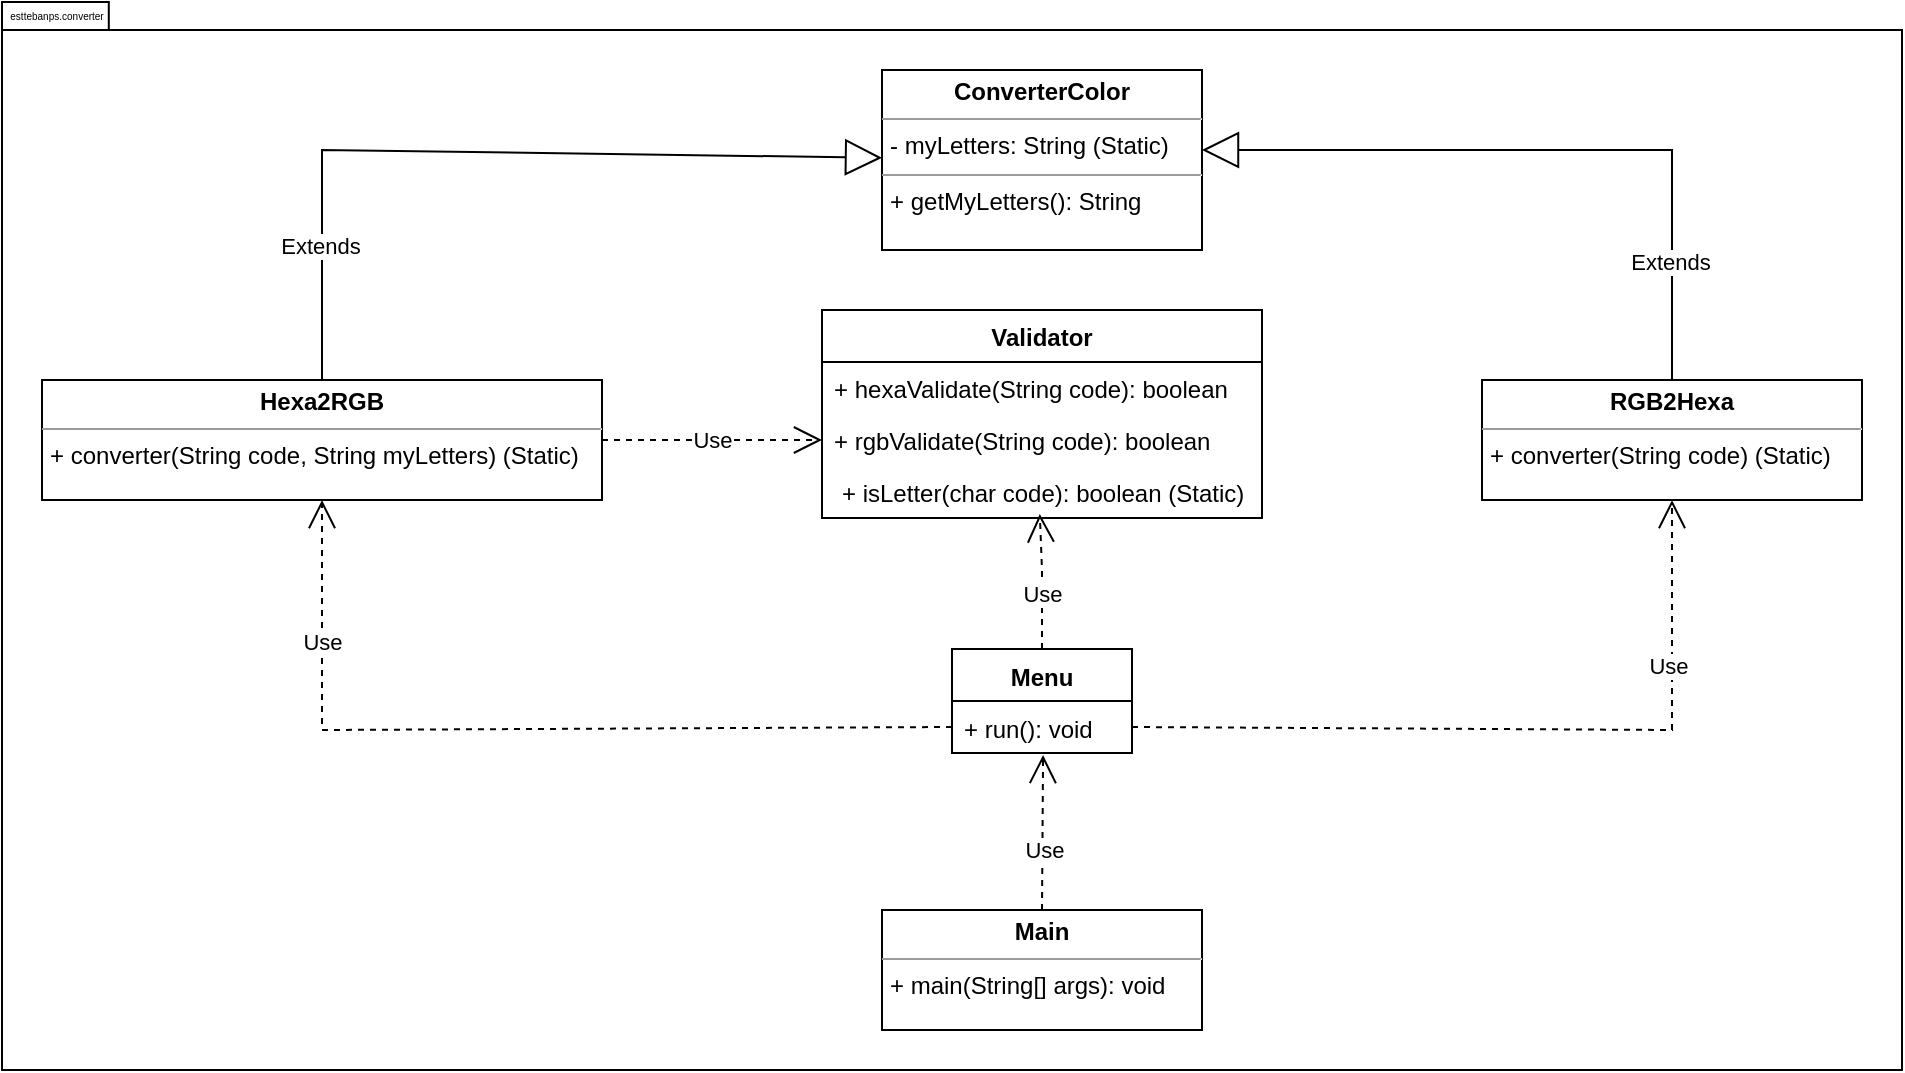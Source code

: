 <mxfile version="23.1.5" type="device">
  <diagram name="Page-1" id="c4acf3e9-155e-7222-9cf6-157b1a14988f">
    <mxGraphModel dx="1114" dy="664" grid="1" gridSize="10" guides="1" tooltips="1" connect="1" arrows="1" fold="1" page="1" pageScale="1" pageWidth="2339" pageHeight="3300" background="none" math="0" shadow="0">
      <root>
        <mxCell id="0" />
        <mxCell id="1" parent="0" />
        <mxCell id="MpVwaAUKZf7uQ-bDsImO-1" value="" style="shape=folder;fontStyle=1;spacingTop=10;tabWidth=40;tabHeight=14;tabPosition=left;html=1;whiteSpace=wrap;" parent="1" vertex="1">
          <mxGeometry x="800" y="46" width="950" height="534" as="geometry" />
        </mxCell>
        <mxCell id="1MnSLkCpfDYx5LCEo9XZ-2" value="&lt;p style=&quot;margin:0px;margin-top:4px;text-align:center;&quot;&gt;&lt;b&gt;ConverterColor&lt;/b&gt;&lt;/p&gt;&lt;hr size=&quot;1&quot;&gt;&lt;p style=&quot;margin:0px;margin-left:4px;&quot;&gt;- myLetters&lt;span style=&quot;background-color: initial;&quot;&gt;: String (Static)&lt;/span&gt;&lt;/p&gt;&lt;hr size=&quot;1&quot;&gt;&lt;p style=&quot;margin:0px;margin-left:4px;&quot;&gt;+&amp;nbsp;getMyLetters&lt;span style=&quot;background-color: initial;&quot;&gt;(): String&lt;/span&gt;&lt;/p&gt;" style="verticalAlign=top;align=left;overflow=fill;html=1;whiteSpace=wrap;" parent="1" vertex="1">
          <mxGeometry x="1240" y="80" width="160" height="90" as="geometry" />
        </mxCell>
        <mxCell id="1MnSLkCpfDYx5LCEo9XZ-3" value="&lt;p style=&quot;margin:0px;margin-top:4px;text-align:center;&quot;&gt;&lt;b&gt;Hexa2RGB&lt;/b&gt;&lt;/p&gt;&lt;hr size=&quot;1&quot;&gt;&lt;p style=&quot;margin:0px;margin-left:4px;&quot;&gt;&lt;/p&gt;&lt;p style=&quot;margin:0px;margin-left:4px;&quot;&gt;&lt;span style=&quot;background-color: initial;&quot;&gt;+ converter(String code, String myLetters) (Static)&lt;/span&gt;&lt;br&gt;&lt;/p&gt;" style="verticalAlign=top;align=left;overflow=fill;html=1;whiteSpace=wrap;" parent="1" vertex="1">
          <mxGeometry x="820" y="235" width="280" height="60" as="geometry" />
        </mxCell>
        <mxCell id="1MnSLkCpfDYx5LCEo9XZ-5" value="Extends" style="endArrow=block;endSize=16;endFill=0;html=1;rounded=0;exitX=0.5;exitY=0;exitDx=0;exitDy=0;" parent="1" target="1MnSLkCpfDYx5LCEo9XZ-2" edge="1" source="1MnSLkCpfDYx5LCEo9XZ-3">
          <mxGeometry x="-0.66" y="1" width="160" relative="1" as="geometry">
            <mxPoint x="1080" y="200" as="sourcePoint" />
            <mxPoint x="1040" y="270" as="targetPoint" />
            <Array as="points">
              <mxPoint x="960" y="120" />
            </Array>
            <mxPoint as="offset" />
          </mxGeometry>
        </mxCell>
        <mxCell id="1MnSLkCpfDYx5LCEo9XZ-10" value="&lt;p style=&quot;margin:0px;margin-top:4px;text-align:center;&quot;&gt;&lt;b&gt;RGB2Hexa&lt;/b&gt;&lt;/p&gt;&lt;hr size=&quot;1&quot;&gt;&lt;p style=&quot;margin:0px;margin-left:4px;&quot;&gt;&lt;/p&gt;&lt;p style=&quot;margin:0px;margin-left:4px;&quot;&gt;&lt;span style=&quot;background-color: initial;&quot;&gt;+ converter(String code) (Static)&lt;/span&gt;&lt;br&gt;&lt;/p&gt;" style="verticalAlign=top;align=left;overflow=fill;html=1;whiteSpace=wrap;container=0;" parent="1" vertex="1">
          <mxGeometry x="1540" y="235" width="190" height="60" as="geometry" />
        </mxCell>
        <mxCell id="1MnSLkCpfDYx5LCEo9XZ-11" value="Extends" style="endArrow=block;endSize=16;endFill=0;html=1;rounded=0;exitX=0.5;exitY=0;exitDx=0;exitDy=0;entryX=1;entryY=0.5;entryDx=0;entryDy=0;" parent="1" edge="1" source="1MnSLkCpfDYx5LCEo9XZ-10">
          <mxGeometry x="-0.66" y="1" width="160" relative="1" as="geometry">
            <mxPoint x="1560" y="198" as="sourcePoint" />
            <mxPoint x="1400" y="120" as="targetPoint" />
            <Array as="points">
              <mxPoint x="1635" y="120" />
            </Array>
            <mxPoint as="offset" />
          </mxGeometry>
        </mxCell>
        <mxCell id="1MnSLkCpfDYx5LCEo9XZ-16" value="&lt;p style=&quot;margin:0px;margin-top:4px;text-align:center;&quot;&gt;&lt;b&gt;Main&lt;/b&gt;&lt;/p&gt;&lt;hr size=&quot;1&quot;&gt;&lt;p style=&quot;margin:0px;margin-left:4px;&quot;&gt;&lt;/p&gt;&lt;p style=&quot;margin:0px;margin-left:4px;&quot;&gt;+ main(String[] args): void&lt;/p&gt;" style="verticalAlign=top;align=left;overflow=fill;html=1;whiteSpace=wrap;" parent="1" vertex="1">
          <mxGeometry x="1240" y="500" width="160" height="60" as="geometry" />
        </mxCell>
        <mxCell id="1MnSLkCpfDYx5LCEo9XZ-17" value="Use" style="endArrow=open;endSize=12;dashed=1;html=1;rounded=0;entryX=0.5;entryY=1;entryDx=0;entryDy=0;exitX=1;exitY=0.5;exitDx=0;exitDy=0;" parent="1" source="UwyToUtANlLcH1BugkyY-2" target="1MnSLkCpfDYx5LCEo9XZ-10" edge="1">
          <mxGeometry x="0.57" y="2" width="160" relative="1" as="geometry">
            <mxPoint x="1300" y="270" as="sourcePoint" />
            <mxPoint x="1460" y="270" as="targetPoint" />
            <Array as="points">
              <mxPoint x="1635" y="410" />
            </Array>
            <mxPoint as="offset" />
          </mxGeometry>
        </mxCell>
        <mxCell id="1MnSLkCpfDYx5LCEo9XZ-18" value="Use" style="endArrow=open;endSize=12;dashed=1;html=1;rounded=0;exitX=0;exitY=0.5;exitDx=0;exitDy=0;entryX=0.5;entryY=1;entryDx=0;entryDy=0;" parent="1" source="UwyToUtANlLcH1BugkyY-2" target="1MnSLkCpfDYx5LCEo9XZ-3" edge="1">
          <mxGeometry x="0.67" width="160" relative="1" as="geometry">
            <mxPoint x="1411" y="380" as="sourcePoint" />
            <mxPoint x="1570" y="290" as="targetPoint" />
            <Array as="points">
              <mxPoint x="960" y="410" />
            </Array>
            <mxPoint as="offset" />
          </mxGeometry>
        </mxCell>
        <mxCell id="MpVwaAUKZf7uQ-bDsImO-2" value="esttebanps.converter" style="text;html=1;align=center;verticalAlign=middle;whiteSpace=wrap;rounded=0;fontSize=5;" parent="1" vertex="1">
          <mxGeometry x="808" y="47" width="39" height="9" as="geometry" />
        </mxCell>
        <mxCell id="MpVwaAUKZf7uQ-bDsImO-3" value="Validator" style="swimlane;fontStyle=1;align=center;verticalAlign=top;childLayout=stackLayout;horizontal=1;startSize=26;horizontalStack=0;resizeParent=1;resizeParentMax=0;resizeLast=0;collapsible=1;marginBottom=0;whiteSpace=wrap;html=1;" parent="1" vertex="1">
          <mxGeometry x="1210" y="200" width="220" height="104" as="geometry" />
        </mxCell>
        <mxCell id="MpVwaAUKZf7uQ-bDsImO-7" value="+ hexaValidate(String code): boolean" style="text;strokeColor=none;fillColor=none;align=left;verticalAlign=top;spacingLeft=4;spacingRight=4;overflow=hidden;rotatable=0;points=[[0,0.5],[1,0.5]];portConstraint=eastwest;whiteSpace=wrap;html=1;" parent="MpVwaAUKZf7uQ-bDsImO-3" vertex="1">
          <mxGeometry y="26" width="220" height="26" as="geometry" />
        </mxCell>
        <mxCell id="MpVwaAUKZf7uQ-bDsImO-6" value="+ rgbValidate(String code): boolean" style="text;strokeColor=none;fillColor=none;align=left;verticalAlign=top;spacingLeft=4;spacingRight=4;overflow=hidden;rotatable=0;points=[[0,0.5],[1,0.5]];portConstraint=eastwest;whiteSpace=wrap;html=1;" parent="MpVwaAUKZf7uQ-bDsImO-3" vertex="1">
          <mxGeometry y="52" width="220" height="26" as="geometry" />
        </mxCell>
        <mxCell id="UwyToUtANlLcH1BugkyY-10" value="&lt;p style=&quot;margin: 0px 0px 0px 4px;&quot;&gt;+ isLetter(char&amp;nbsp;&lt;font face=&quot;Helvetica&quot;&gt;code&lt;/font&gt;): boolean (Static)&lt;/p&gt;&lt;div&gt;&lt;span style=&quot;background-color: initial;&quot;&gt;&lt;br&gt;&lt;/span&gt;&lt;/div&gt;" style="text;strokeColor=none;fillColor=none;align=left;verticalAlign=top;spacingLeft=4;spacingRight=4;overflow=hidden;rotatable=0;points=[[0,0.5],[1,0.5]];portConstraint=eastwest;whiteSpace=wrap;html=1;" vertex="1" parent="MpVwaAUKZf7uQ-bDsImO-3">
          <mxGeometry y="78" width="220" height="26" as="geometry" />
        </mxCell>
        <mxCell id="UwyToUtANlLcH1BugkyY-1" value="Menu" style="swimlane;fontStyle=1;align=center;verticalAlign=top;childLayout=stackLayout;horizontal=1;startSize=26;horizontalStack=0;resizeParent=1;resizeParentMax=0;resizeLast=0;collapsible=1;marginBottom=0;whiteSpace=wrap;html=1;" vertex="1" parent="1">
          <mxGeometry x="1275" y="369.5" width="90" height="52" as="geometry" />
        </mxCell>
        <mxCell id="UwyToUtANlLcH1BugkyY-2" value="+ run(): void" style="text;strokeColor=none;fillColor=none;align=left;verticalAlign=top;spacingLeft=4;spacingRight=4;overflow=hidden;rotatable=0;points=[[0,0.5],[1,0.5]];portConstraint=eastwest;whiteSpace=wrap;html=1;" vertex="1" parent="UwyToUtANlLcH1BugkyY-1">
          <mxGeometry y="26" width="90" height="26" as="geometry" />
        </mxCell>
        <mxCell id="UwyToUtANlLcH1BugkyY-5" value="Use" style="endArrow=open;endSize=12;dashed=1;html=1;rounded=0;entryX=0.506;entryY=1.038;entryDx=0;entryDy=0;exitX=0.5;exitY=0;exitDx=0;exitDy=0;entryPerimeter=0;" edge="1" parent="1" source="1MnSLkCpfDYx5LCEo9XZ-16" target="UwyToUtANlLcH1BugkyY-2">
          <mxGeometry x="-0.22" y="-1" width="160" relative="1" as="geometry">
            <mxPoint x="1520" y="489" as="sourcePoint" />
            <mxPoint x="1590" y="370" as="targetPoint" />
            <Array as="points" />
            <mxPoint as="offset" />
          </mxGeometry>
        </mxCell>
        <mxCell id="UwyToUtANlLcH1BugkyY-9" value="Use" style="endArrow=open;endSize=12;dashed=1;html=1;rounded=0;exitX=0.5;exitY=0;exitDx=0;exitDy=0;entryX=0.495;entryY=0.923;entryDx=0;entryDy=0;entryPerimeter=0;" edge="1" parent="1" source="UwyToUtANlLcH1BugkyY-1" target="UwyToUtANlLcH1BugkyY-10">
          <mxGeometry x="-0.137" width="160" relative="1" as="geometry">
            <mxPoint x="1410" y="549" as="sourcePoint" />
            <mxPoint x="1320" y="310" as="targetPoint" />
            <Array as="points">
              <mxPoint x="1320" y="330" />
            </Array>
            <mxPoint y="1" as="offset" />
          </mxGeometry>
        </mxCell>
        <mxCell id="UwyToUtANlLcH1BugkyY-11" value="Use" style="endArrow=open;endSize=12;dashed=1;html=1;rounded=0;exitX=1;exitY=0.5;exitDx=0;exitDy=0;entryX=0;entryY=0.5;entryDx=0;entryDy=0;" edge="1" parent="1" source="1MnSLkCpfDYx5LCEo9XZ-3" target="MpVwaAUKZf7uQ-bDsImO-6">
          <mxGeometry width="160" relative="1" as="geometry">
            <mxPoint x="1250" y="350" as="sourcePoint" />
            <mxPoint x="1410" y="350" as="targetPoint" />
          </mxGeometry>
        </mxCell>
      </root>
    </mxGraphModel>
  </diagram>
</mxfile>
